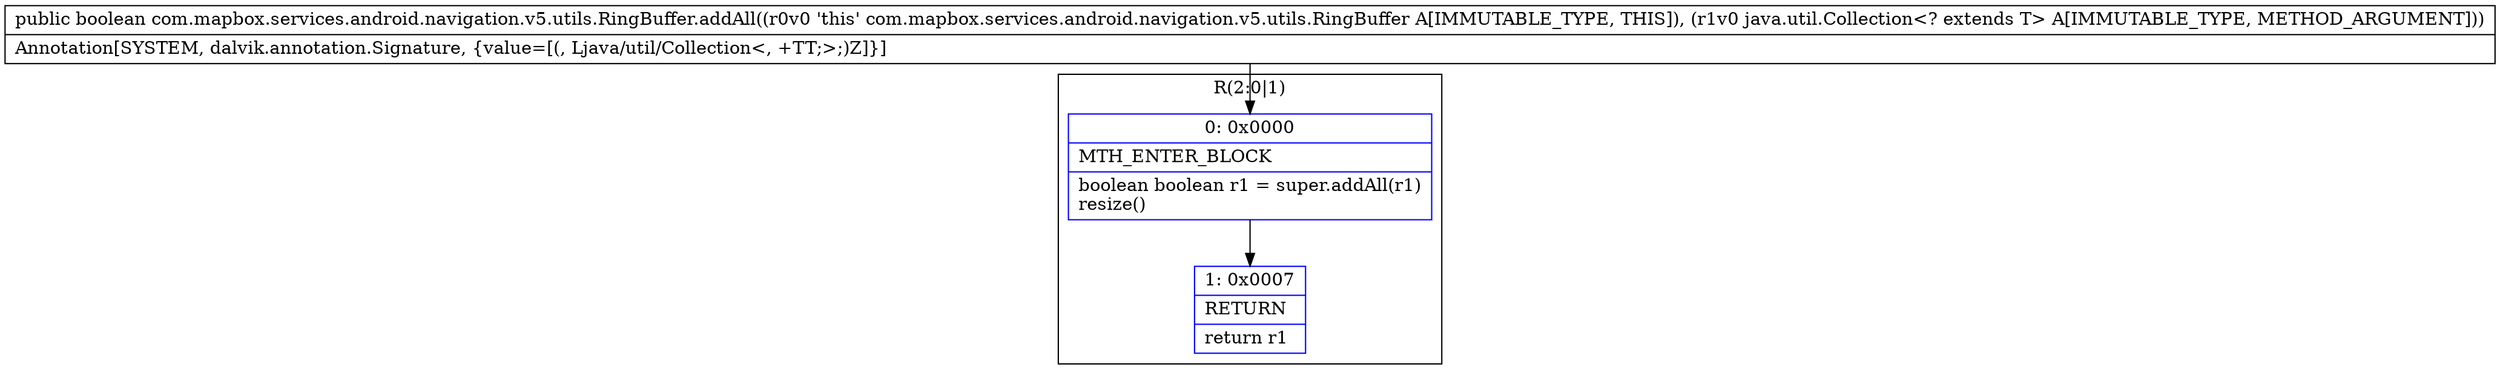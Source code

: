 digraph "CFG forcom.mapbox.services.android.navigation.v5.utils.RingBuffer.addAll(Ljava\/util\/Collection;)Z" {
subgraph cluster_Region_1703408249 {
label = "R(2:0|1)";
node [shape=record,color=blue];
Node_0 [shape=record,label="{0\:\ 0x0000|MTH_ENTER_BLOCK\l|boolean boolean r1 = super.addAll(r1)\lresize()\l}"];
Node_1 [shape=record,label="{1\:\ 0x0007|RETURN\l|return r1\l}"];
}
MethodNode[shape=record,label="{public boolean com.mapbox.services.android.navigation.v5.utils.RingBuffer.addAll((r0v0 'this' com.mapbox.services.android.navigation.v5.utils.RingBuffer A[IMMUTABLE_TYPE, THIS]), (r1v0 java.util.Collection\<? extends T\> A[IMMUTABLE_TYPE, METHOD_ARGUMENT]))  | Annotation[SYSTEM, dalvik.annotation.Signature, \{value=[(, Ljava\/util\/Collection\<, +TT;\>;)Z]\}]\l}"];
MethodNode -> Node_0;
Node_0 -> Node_1;
}


